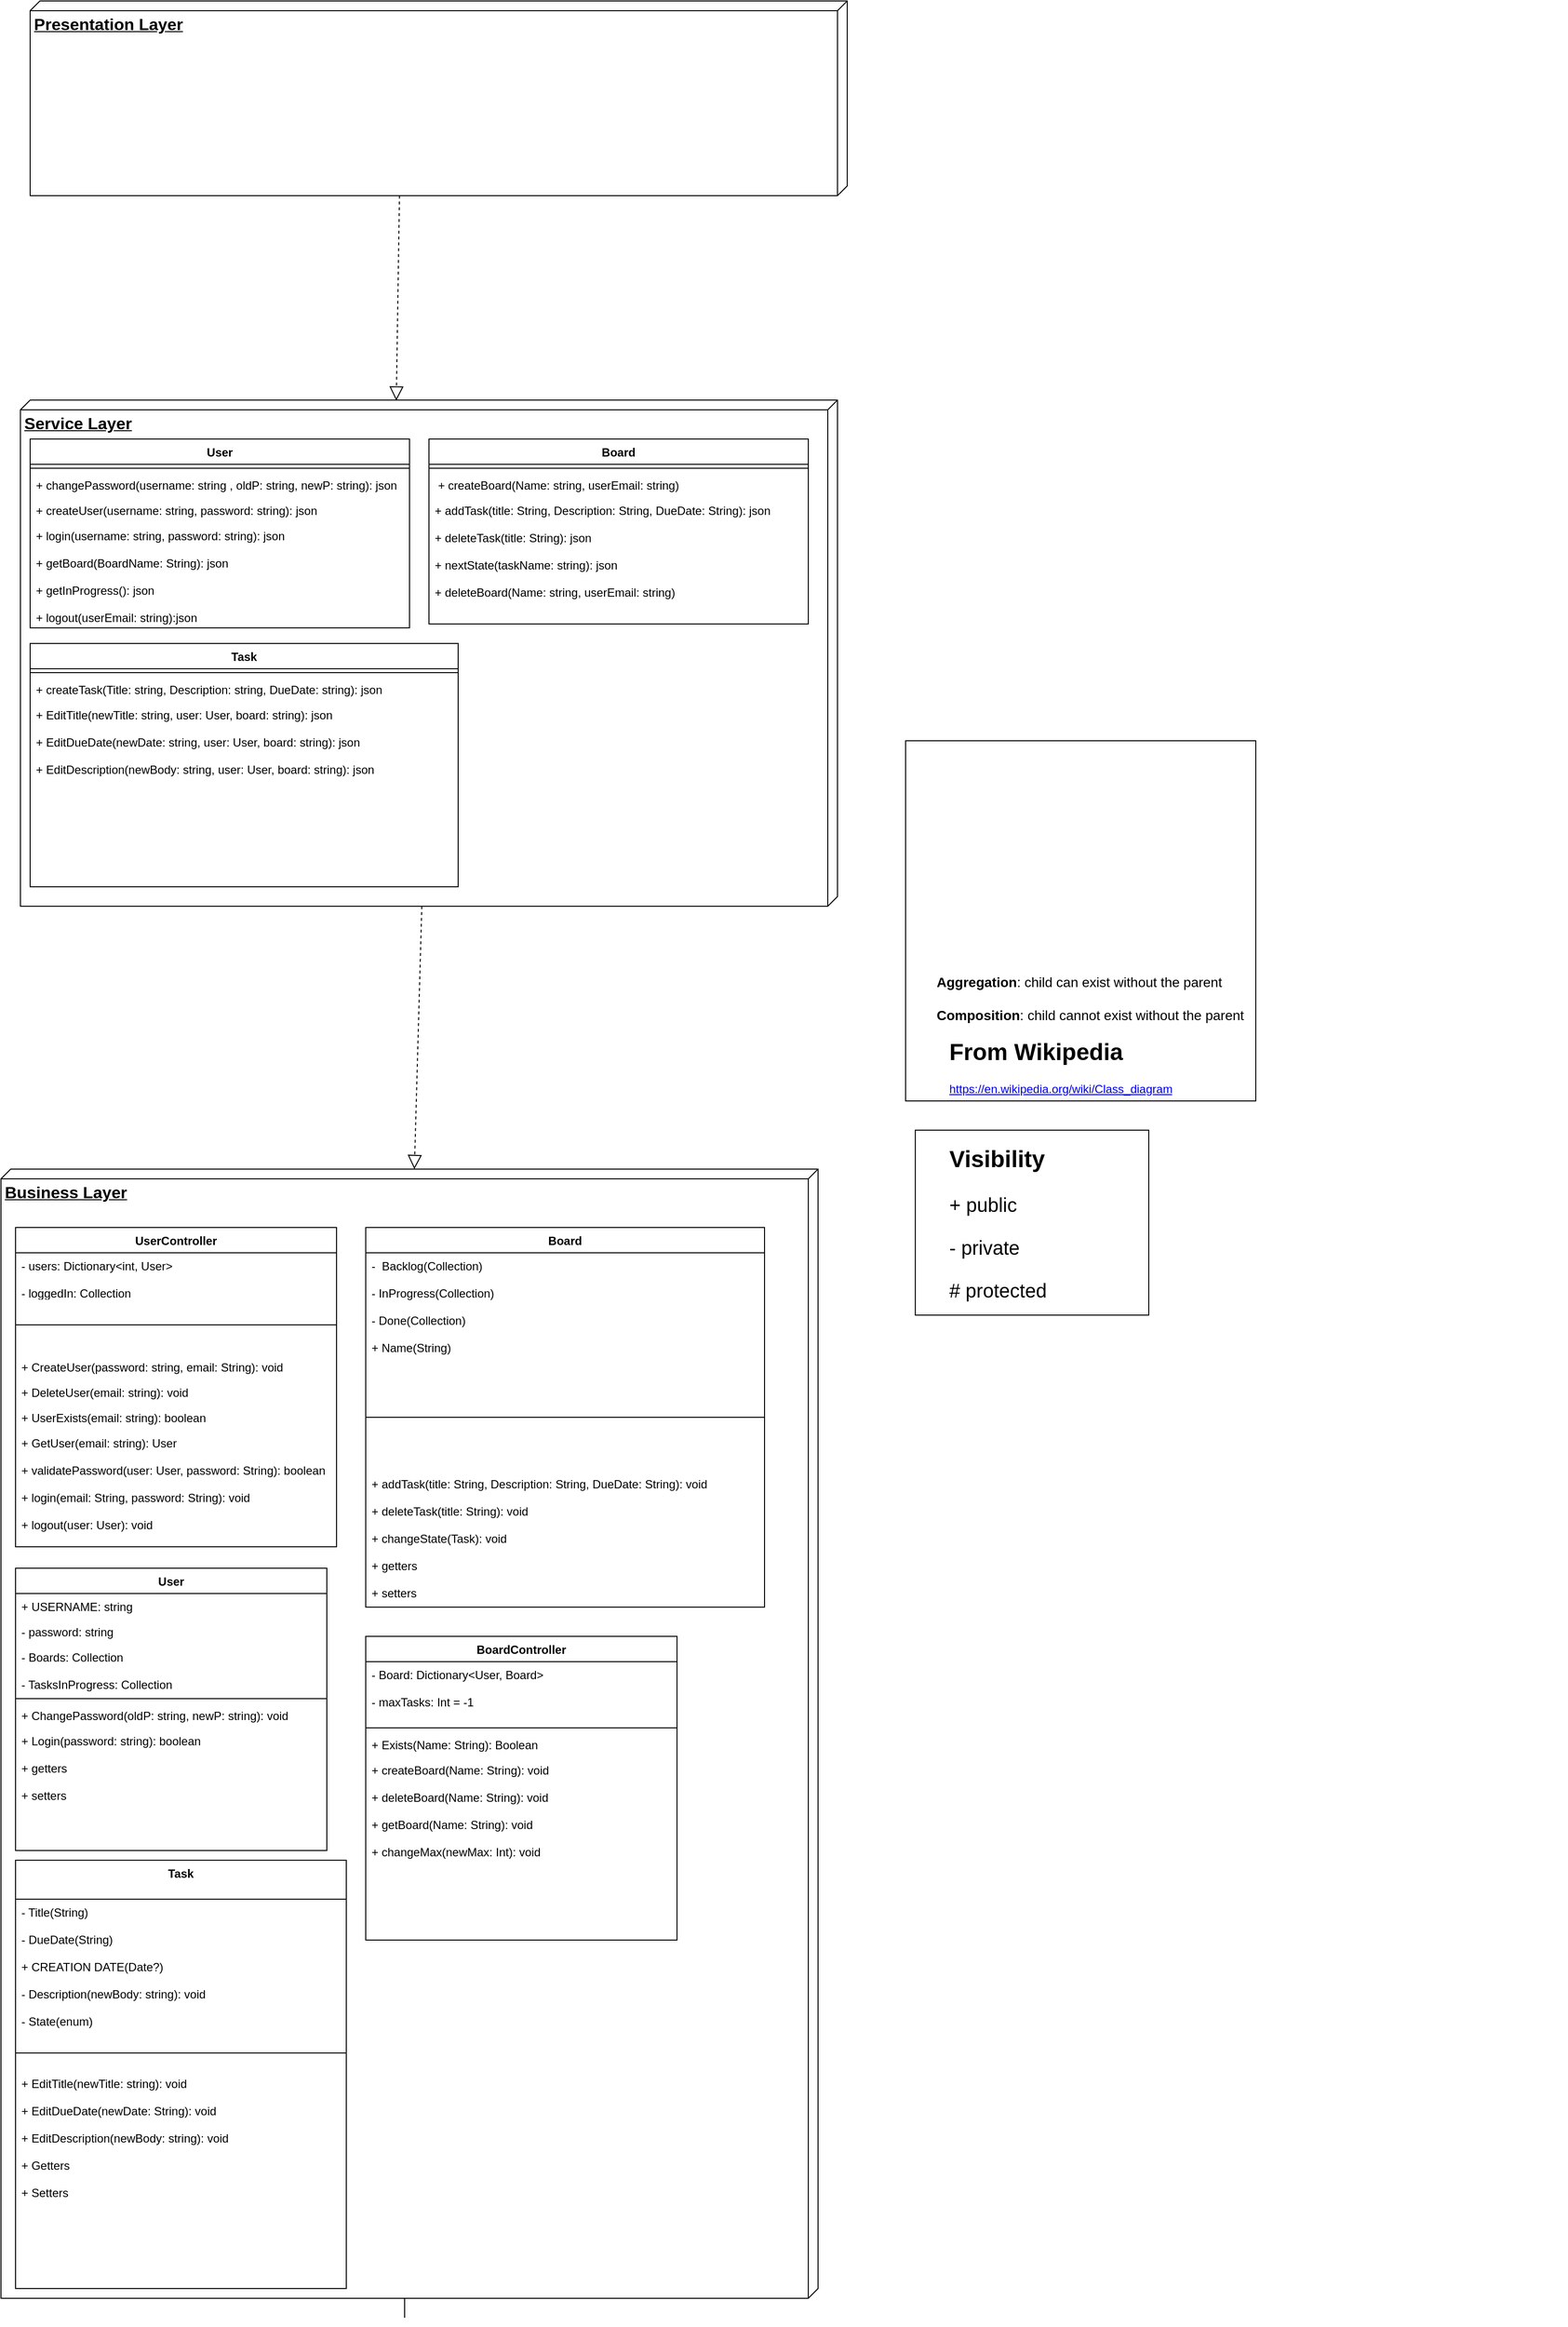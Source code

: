 <mxfile version="17.4.5" type="google"><diagram id="O67-2u_-2TFcaJubvXcG" name="Ver.1"><mxGraphModel grid="1" page="1" gridSize="10" guides="1" tooltips="1" connect="1" arrows="1" fold="1" pageScale="1" pageWidth="850" pageHeight="1100" math="0" shadow="0"><root><mxCell id="VBnZpKVaB1zCFPe9Uqqp-0"/><mxCell id="VBnZpKVaB1zCFPe9Uqqp-1" parent="VBnZpKVaB1zCFPe9Uqqp-0"/><mxCell id="VBnZpKVaB1zCFPe9Uqqp-2" value="&lt;b&gt;Presentation Layer&lt;/b&gt;" style="verticalAlign=top;align=left;spacingTop=8;spacingLeft=2;spacingRight=12;shape=cube;size=10;direction=south;fontStyle=4;html=1;fontSize=17;" vertex="1" parent="VBnZpKVaB1zCFPe9Uqqp-1"><mxGeometry x="410" y="-560" width="840" height="200" as="geometry"/></mxCell><mxCell id="VBnZpKVaB1zCFPe9Uqqp-3" value="" style="group" vertex="1" connectable="0" parent="VBnZpKVaB1zCFPe9Uqqp-1"><mxGeometry x="1320" y="280" width="670" height="290" as="geometry"/></mxCell><mxCell id="VBnZpKVaB1zCFPe9Uqqp-4" value="" style="group;fillColor=#ffffff;strokeColor=#000000;" vertex="1" connectable="0" parent="VBnZpKVaB1zCFPe9Uqqp-3"><mxGeometry x="-10" y="-80" width="360" height="370" as="geometry"/></mxCell><mxCell id="VBnZpKVaB1zCFPe9Uqqp-5" value="" style="shape=image;imageAspect=0;aspect=fixed;verticalLabelPosition=bottom;verticalAlign=top;image=https://upload.wikimedia.org/wikipedia/commons/thumb/9/93/Uml_classes_en.svg/450px-Uml_classes_en.svg.png;" vertex="1" parent="VBnZpKVaB1zCFPe9Uqqp-3"><mxGeometry y="-70" width="330" height="220" as="geometry"/></mxCell><mxCell id="VBnZpKVaB1zCFPe9Uqqp-6" value="&lt;h1&gt;From Wikipedia&lt;/h1&gt;&lt;p&gt;&lt;a href=&quot;https://en.wikipedia.org/wiki/Class_diagram&quot;&gt;https://en.wikipedia.org/wiki/Class_diagram&lt;/a&gt;&lt;br&gt;&lt;/p&gt;" style="text;html=1;strokeColor=none;fillColor=none;spacing=5;spacingTop=-20;whiteSpace=wrap;overflow=hidden;rounded=0;" vertex="1" parent="VBnZpKVaB1zCFPe9Uqqp-3"><mxGeometry x="30" y="220" width="240" height="70" as="geometry"/></mxCell><mxCell id="c9tkkdVJpIah6CWNsraX-0" value="&lt;font style=&quot;font-size: 14px&quot;&gt;&lt;b&gt;Aggregation&lt;/b&gt;: child can exist without the parent&lt;br&gt;&lt;br&gt;&lt;b&gt;Composition&lt;/b&gt;: child cannot exist without the parent&lt;br&gt;&lt;/font&gt;" style="text;html=1;align=left;verticalAlign=middle;resizable=0;points=[];autosize=1;" vertex="1" parent="VBnZpKVaB1zCFPe9Uqqp-3"><mxGeometry x="20" y="160" width="330" height="50" as="geometry"/></mxCell><mxCell id="VBnZpKVaB1zCFPe9Uqqp-7" value="&lt;h1&gt;Visibility&lt;/h1&gt;&lt;p style=&quot;font-size: 20px&quot;&gt;&lt;font style=&quot;font-size: 20px&quot;&gt;+ public&lt;/font&gt;&lt;/p&gt;&lt;p style=&quot;font-size: 20px&quot;&gt;&lt;font style=&quot;font-size: 20px&quot;&gt;- private&lt;/font&gt;&lt;/p&gt;&lt;p style=&quot;font-size: 20px&quot;&gt;&lt;font style=&quot;font-size: 20px&quot;&gt;# protected&lt;/font&gt;&lt;/p&gt;" style="text;html=1;strokeColor=#000000;fillColor=#ffffff;spacing=5;spacingTop=-10;whiteSpace=wrap;overflow=hidden;rounded=0;spacingLeft=30;spacingBottom=0;" vertex="1" parent="VBnZpKVaB1zCFPe9Uqqp-1"><mxGeometry x="1320" y="600" width="240" height="190" as="geometry"/></mxCell><mxCell id="VCOVIceK8ll0AGZbfNnU-10" style="edgeStyle=orthogonalEdgeStyle;rounded=0;orthogonalLoop=1;jettySize=auto;html=1;exitX=0;exitY=0;exitDx=1000;exitDy=425;exitPerimeter=0;" edge="1" parent="VBnZpKVaB1zCFPe9Uqqp-1" source="VBnZpKVaB1zCFPe9Uqqp-8"><mxGeometry relative="1" as="geometry"><mxPoint x="795" y="1700" as="targetPoint"/></mxGeometry></mxCell><mxCell id="VBnZpKVaB1zCFPe9Uqqp-8" value="Business Layer" style="verticalAlign=top;align=left;spacingTop=8;spacingLeft=2;spacingRight=12;shape=cube;size=10;direction=south;fontStyle=5;html=1;fontSize=17;" vertex="1" parent="VBnZpKVaB1zCFPe9Uqqp-1"><mxGeometry x="380" y="640" width="840" height="1160" as="geometry"/></mxCell><mxCell id="VBnZpKVaB1zCFPe9Uqqp-48" value="&lt;b&gt;Service Layer&lt;/b&gt;" style="verticalAlign=top;align=left;spacingTop=8;spacingLeft=2;spacingRight=12;shape=cube;size=10;direction=south;fontStyle=4;html=1;fontSize=17;" vertex="1" parent="VBnZpKVaB1zCFPe9Uqqp-1"><mxGeometry x="400" y="-150" width="840" height="520" as="geometry"/></mxCell><mxCell id="9H-HSCi87pN9iO-kwYla-4" value="User" style="swimlane;fontStyle=1;align=center;verticalAlign=top;childLayout=stackLayout;horizontal=1;startSize=26;horizontalStack=0;resizeParent=1;resizeParentMax=0;resizeLast=0;collapsible=1;marginBottom=0;" vertex="1" parent="VBnZpKVaB1zCFPe9Uqqp-1"><mxGeometry x="410" y="-110" width="390" height="194" as="geometry"/></mxCell><mxCell id="9H-HSCi87pN9iO-kwYla-6" value="" style="line;strokeWidth=1;fillColor=none;align=left;verticalAlign=middle;spacingTop=-1;spacingLeft=3;spacingRight=3;rotatable=0;labelPosition=right;points=[];portConstraint=eastwest;" vertex="1" parent="9H-HSCi87pN9iO-kwYla-4"><mxGeometry y="26" width="390" height="8" as="geometry"/></mxCell><mxCell id="9H-HSCi87pN9iO-kwYla-7" value="+ changePassword(username: string , oldP: string, newP: string): json" style="text;strokeColor=none;fillColor=none;align=left;verticalAlign=top;spacingLeft=4;spacingRight=4;overflow=hidden;rotatable=0;points=[[0,0.5],[1,0.5]];portConstraint=eastwest;" vertex="1" parent="9H-HSCi87pN9iO-kwYla-4"><mxGeometry y="34" width="390" height="26" as="geometry"/></mxCell><mxCell id="9H-HSCi87pN9iO-kwYla-8" value="+ createUser(username: string, password: string): json" style="text;strokeColor=none;fillColor=none;align=left;verticalAlign=top;spacingLeft=4;spacingRight=4;overflow=hidden;rotatable=0;points=[[0,0.5],[1,0.5]];portConstraint=eastwest;" vertex="1" parent="9H-HSCi87pN9iO-kwYla-4"><mxGeometry y="60" width="390" height="26" as="geometry"/></mxCell><mxCell id="9H-HSCi87pN9iO-kwYla-28" value="+ login(username: string, password: string): json&#10;&#10;+ getBoard(BoardName: String): json&#10;&#10;+ getInProgress(): json&#10;&#10;+ logout(userEmail: string):json" style="text;strokeColor=none;fillColor=none;align=left;verticalAlign=top;spacingLeft=4;spacingRight=4;overflow=hidden;rotatable=0;points=[[0,0.5],[1,0.5]];portConstraint=eastwest;" vertex="1" parent="9H-HSCi87pN9iO-kwYla-4"><mxGeometry y="86" width="390" height="108" as="geometry"/></mxCell><mxCell id="9H-HSCi87pN9iO-kwYla-9" value="Board" style="swimlane;fontStyle=1;align=center;verticalAlign=top;childLayout=stackLayout;horizontal=1;startSize=26;horizontalStack=0;resizeParent=1;resizeParentMax=0;resizeLast=0;collapsible=1;marginBottom=0;" vertex="1" parent="VBnZpKVaB1zCFPe9Uqqp-1"><mxGeometry x="820" y="-110" width="390" height="190" as="geometry"/></mxCell><mxCell id="9H-HSCi87pN9iO-kwYla-10" value="" style="line;strokeWidth=1;fillColor=none;align=left;verticalAlign=middle;spacingTop=-1;spacingLeft=3;spacingRight=3;rotatable=0;labelPosition=right;points=[];portConstraint=eastwest;" vertex="1" parent="9H-HSCi87pN9iO-kwYla-9"><mxGeometry y="26" width="390" height="8" as="geometry"/></mxCell><mxCell id="9H-HSCi87pN9iO-kwYla-11" value=" + createBoard(Name: string, userEmail: string)&#10;&#10;&#10;&#10;&#10;&#10;&#10;" style="text;strokeColor=none;fillColor=none;align=left;verticalAlign=top;spacingLeft=4;spacingRight=4;overflow=hidden;rotatable=0;points=[[0,0.5],[1,0.5]];portConstraint=eastwest;" vertex="1" parent="9H-HSCi87pN9iO-kwYla-9"><mxGeometry y="34" width="390" height="26" as="geometry"/></mxCell><mxCell id="9H-HSCi87pN9iO-kwYla-12" value="+ addTask(title: String, Description: String, DueDate: String): json&#10;&#10;+ deleteTask(title: String): json&#10;&#10;+ nextState(taskName: string): json&#10;&#10;+ deleteBoard(Name: string, userEmail: string)" style="text;strokeColor=none;fillColor=none;align=left;verticalAlign=top;spacingLeft=4;spacingRight=4;overflow=hidden;rotatable=0;points=[[0,0.5],[1,0.5]];portConstraint=eastwest;" vertex="1" parent="9H-HSCi87pN9iO-kwYla-9"><mxGeometry y="60" width="390" height="130" as="geometry"/></mxCell><mxCell id="9H-HSCi87pN9iO-kwYla-13" value="User" style="swimlane;fontStyle=1;align=center;verticalAlign=top;childLayout=stackLayout;horizontal=1;startSize=26;horizontalStack=0;resizeParent=1;resizeParentMax=0;resizeLast=0;collapsible=1;marginBottom=0;" vertex="1" parent="VBnZpKVaB1zCFPe9Uqqp-1"><mxGeometry x="395" y="1050" width="320" height="290" as="geometry"/></mxCell><mxCell id="9H-HSCi87pN9iO-kwYla-15" value="+ USERNAME: string" style="text;strokeColor=none;fillColor=none;align=left;verticalAlign=top;spacingLeft=4;spacingRight=4;overflow=hidden;rotatable=0;points=[[0,0.5],[1,0.5]];portConstraint=eastwest;" vertex="1" parent="9H-HSCi87pN9iO-kwYla-13"><mxGeometry y="26" width="320" height="26" as="geometry"/></mxCell><mxCell id="9H-HSCi87pN9iO-kwYla-27" value="- password: string" style="text;strokeColor=none;fillColor=none;align=left;verticalAlign=top;spacingLeft=4;spacingRight=4;overflow=hidden;rotatable=0;points=[[0,0.5],[1,0.5]];portConstraint=eastwest;" vertex="1" parent="9H-HSCi87pN9iO-kwYla-13"><mxGeometry y="52" width="320" height="26" as="geometry"/></mxCell><mxCell id="9H-HSCi87pN9iO-kwYla-29" value="- Boards: Collection&#10;&#10;- TasksInProgress: Collection" style="text;strokeColor=none;fillColor=none;align=left;verticalAlign=top;spacingLeft=4;spacingRight=4;overflow=hidden;rotatable=0;points=[[0,0.5],[1,0.5]];portConstraint=eastwest;" vertex="1" parent="9H-HSCi87pN9iO-kwYla-13"><mxGeometry y="78" width="320" height="52" as="geometry"/></mxCell><mxCell id="9H-HSCi87pN9iO-kwYla-14" value="" style="line;strokeWidth=1;fillColor=none;align=left;verticalAlign=middle;spacingTop=-1;spacingLeft=3;spacingRight=3;rotatable=0;labelPosition=right;points=[];portConstraint=eastwest;" vertex="1" parent="9H-HSCi87pN9iO-kwYla-13"><mxGeometry y="130" width="320" height="8" as="geometry"/></mxCell><mxCell id="9H-HSCi87pN9iO-kwYla-17" value="+ ChangePassword(oldP: string, newP: string): void" style="text;strokeColor=none;fillColor=none;align=left;verticalAlign=top;spacingLeft=4;spacingRight=4;overflow=hidden;rotatable=0;points=[[0,0.5],[1,0.5]];portConstraint=eastwest;" vertex="1" parent="9H-HSCi87pN9iO-kwYla-13"><mxGeometry y="138" width="320" height="26" as="geometry"/></mxCell><mxCell id="9H-HSCi87pN9iO-kwYla-38" value="+ Login(password: string): boolean&#10;&#10;+ getters&#10;&#10;+ setters" style="text;strokeColor=none;fillColor=none;align=left;verticalAlign=top;spacingLeft=4;spacingRight=4;overflow=hidden;rotatable=0;points=[[0,0.5],[1,0.5]];portConstraint=eastwest;" vertex="1" parent="9H-HSCi87pN9iO-kwYla-13"><mxGeometry y="164" width="320" height="126" as="geometry"/></mxCell><mxCell id="9H-HSCi87pN9iO-kwYla-18" value="Board" style="swimlane;fontStyle=1;align=center;verticalAlign=top;childLayout=stackLayout;horizontal=1;startSize=26;horizontalStack=0;resizeParent=1;resizeParentMax=0;resizeLast=0;collapsible=1;marginBottom=0;" vertex="1" parent="VBnZpKVaB1zCFPe9Uqqp-1"><mxGeometry x="755" y="700" width="410" height="390" as="geometry"/></mxCell><mxCell id="VCOVIceK8ll0AGZbfNnU-1" value="-  Backlog(Collection)&#10;&#10;- InProgress(Collection)&#10;&#10;- Done(Collection)&#10;&#10;+ Name(String)" style="text;strokeColor=none;fillColor=none;align=left;verticalAlign=top;spacingLeft=4;spacingRight=4;overflow=hidden;rotatable=0;points=[[0,0.5],[1,0.5]];portConstraint=eastwest;" vertex="1" parent="9H-HSCi87pN9iO-kwYla-18"><mxGeometry y="26" width="410" height="114" as="geometry"/></mxCell><mxCell id="9H-HSCi87pN9iO-kwYla-19" value="" style="line;strokeWidth=1;fillColor=none;align=left;verticalAlign=middle;spacingTop=-1;spacingLeft=3;spacingRight=3;rotatable=0;labelPosition=right;points=[];portConstraint=eastwest;" vertex="1" parent="9H-HSCi87pN9iO-kwYla-18"><mxGeometry y="140" width="410" height="110" as="geometry"/></mxCell><mxCell id="9H-HSCi87pN9iO-kwYla-20" value="+ addTask(title: String, Description: String, DueDate: String): void&#10;&#10;+ deleteTask(title: String): void&#10;&#10;+ changeState(Task): void&#10;&#10;+ getters&#10;&#10;+ setters" style="text;strokeColor=none;fillColor=none;align=left;verticalAlign=top;spacingLeft=4;spacingRight=4;overflow=hidden;rotatable=0;points=[[0,0.5],[1,0.5]];portConstraint=eastwest;" vertex="1" parent="9H-HSCi87pN9iO-kwYla-18"><mxGeometry y="250" width="410" height="140" as="geometry"/></mxCell><mxCell id="9H-HSCi87pN9iO-kwYla-22" value="Task" style="swimlane;fontStyle=1;align=center;verticalAlign=top;childLayout=stackLayout;horizontal=1;startSize=40;horizontalStack=0;resizeParent=1;resizeParentMax=0;resizeLast=0;collapsible=1;marginBottom=0;" vertex="1" parent="VBnZpKVaB1zCFPe9Uqqp-1"><mxGeometry x="395" y="1350" width="340" height="440" as="geometry"/></mxCell><mxCell id="VCOVIceK8ll0AGZbfNnU-0" value="- Title(String)&#10;&#10;- DueDate(String)&#10;&#10;+ CREATION DATE(Date?)&#10;&#10;- Description(newBody: string): void&#10;&#10;- State(enum)" style="text;strokeColor=none;fillColor=none;align=left;verticalAlign=top;spacingLeft=4;spacingRight=4;overflow=hidden;rotatable=0;points=[[0,0.5],[1,0.5]];portConstraint=eastwest;" vertex="1" parent="9H-HSCi87pN9iO-kwYla-22"><mxGeometry y="40" width="340" height="140" as="geometry"/></mxCell><mxCell id="9H-HSCi87pN9iO-kwYla-23" value="" style="line;strokeWidth=1;fillColor=none;align=left;verticalAlign=middle;spacingTop=-1;spacingLeft=3;spacingRight=3;rotatable=0;labelPosition=right;points=[];portConstraint=eastwest;" vertex="1" parent="9H-HSCi87pN9iO-kwYla-22"><mxGeometry y="180" width="340" height="36" as="geometry"/></mxCell><mxCell id="9H-HSCi87pN9iO-kwYla-25" value="+ EditTitle(newTitle: string): void&#10;&#10;+ EditDueDate(newDate: String): void&#10;&#10;+ EditDescription(newBody: string): void &#10;&#10;+ Getters&#10;&#10;+ Setters" style="text;strokeColor=none;fillColor=none;align=left;verticalAlign=top;spacingLeft=4;spacingRight=4;overflow=hidden;rotatable=0;points=[[0,0.5],[1,0.5]];portConstraint=eastwest;" vertex="1" parent="9H-HSCi87pN9iO-kwYla-22"><mxGeometry y="216" width="340" height="224" as="geometry"/></mxCell><mxCell id="9H-HSCi87pN9iO-kwYla-30" value="UserController" style="swimlane;fontStyle=1;align=center;verticalAlign=top;childLayout=stackLayout;horizontal=1;startSize=26;horizontalStack=0;resizeParent=1;resizeParentMax=0;resizeLast=0;collapsible=1;marginBottom=0;" vertex="1" parent="VBnZpKVaB1zCFPe9Uqqp-1"><mxGeometry x="395" y="700" width="330" height="328" as="geometry"/></mxCell><mxCell id="9H-HSCi87pN9iO-kwYla-31" value="- users: Dictionary&lt;int, User&gt; &#10;&#10;- loggedIn: Collection" style="text;strokeColor=none;fillColor=none;align=left;verticalAlign=top;spacingLeft=4;spacingRight=4;overflow=hidden;rotatable=0;points=[[0,0.5],[1,0.5]];portConstraint=eastwest;" vertex="1" parent="9H-HSCi87pN9iO-kwYla-30"><mxGeometry y="26" width="330" height="44" as="geometry"/></mxCell><mxCell id="9H-HSCi87pN9iO-kwYla-34" value="" style="line;strokeWidth=1;fillColor=none;align=left;verticalAlign=middle;spacingTop=-1;spacingLeft=3;spacingRight=3;rotatable=0;labelPosition=right;points=[];portConstraint=eastwest;" vertex="1" parent="9H-HSCi87pN9iO-kwYla-30"><mxGeometry y="70" width="330" height="60" as="geometry"/></mxCell><mxCell id="9H-HSCi87pN9iO-kwYla-36" value="+ CreateUser(password: string, email: String): void" style="text;strokeColor=none;fillColor=none;align=left;verticalAlign=top;spacingLeft=4;spacingRight=4;overflow=hidden;rotatable=0;points=[[0,0.5],[1,0.5]];portConstraint=eastwest;" vertex="1" parent="9H-HSCi87pN9iO-kwYla-30"><mxGeometry y="130" width="330" height="26" as="geometry"/></mxCell><mxCell id="9H-HSCi87pN9iO-kwYla-37" value="+ DeleteUser(email: string): void" style="text;strokeColor=none;fillColor=none;align=left;verticalAlign=top;spacingLeft=4;spacingRight=4;overflow=hidden;rotatable=0;points=[[0,0.5],[1,0.5]];portConstraint=eastwest;" vertex="1" parent="9H-HSCi87pN9iO-kwYla-30"><mxGeometry y="156" width="330" height="26" as="geometry"/></mxCell><mxCell id="9H-HSCi87pN9iO-kwYla-39" value="+ UserExists(email: string): boolean" style="text;strokeColor=none;fillColor=none;align=left;verticalAlign=top;spacingLeft=4;spacingRight=4;overflow=hidden;rotatable=0;points=[[0,0.5],[1,0.5]];portConstraint=eastwest;" vertex="1" parent="9H-HSCi87pN9iO-kwYla-30"><mxGeometry y="182" width="330" height="26" as="geometry"/></mxCell><mxCell id="9H-HSCi87pN9iO-kwYla-40" value="+ GetUser(email: string): User&#10;&#10;+ validatePassword(user: User, password: String): boolean&#10;&#10;+ login(email: String, password: String): void&#10;&#10;+ logout(user: User): void" style="text;strokeColor=none;fillColor=none;align=left;verticalAlign=top;spacingLeft=4;spacingRight=4;overflow=hidden;rotatable=0;points=[[0,0.5],[1,0.5]];portConstraint=eastwest;" vertex="1" parent="9H-HSCi87pN9iO-kwYla-30"><mxGeometry y="208" width="330" height="120" as="geometry"/></mxCell><mxCell id="VCOVIceK8ll0AGZbfNnU-2" value="BoardController" style="swimlane;fontStyle=1;align=center;verticalAlign=top;childLayout=stackLayout;horizontal=1;startSize=26;horizontalStack=0;resizeParent=1;resizeParentMax=0;resizeLast=0;collapsible=1;marginBottom=0;" vertex="1" parent="VBnZpKVaB1zCFPe9Uqqp-1"><mxGeometry x="755" y="1120" width="320" height="312" as="geometry"/></mxCell><mxCell id="VCOVIceK8ll0AGZbfNnU-3" value="- Board: Dictionary&lt;User, Board&gt;&#10;&#10;- maxTasks: Int = -1" style="text;strokeColor=none;fillColor=none;align=left;verticalAlign=top;spacingLeft=4;spacingRight=4;overflow=hidden;rotatable=0;points=[[0,0.5],[1,0.5]];portConstraint=eastwest;" vertex="1" parent="VCOVIceK8ll0AGZbfNnU-2"><mxGeometry y="26" width="320" height="64" as="geometry"/></mxCell><mxCell id="VCOVIceK8ll0AGZbfNnU-6" value="" style="line;strokeWidth=1;fillColor=none;align=left;verticalAlign=middle;spacingTop=-1;spacingLeft=3;spacingRight=3;rotatable=0;labelPosition=right;points=[];portConstraint=eastwest;" vertex="1" parent="VCOVIceK8ll0AGZbfNnU-2"><mxGeometry y="90" width="320" height="8" as="geometry"/></mxCell><mxCell id="VCOVIceK8ll0AGZbfNnU-7" value="+ Exists(Name: String): Boolean" style="text;strokeColor=none;fillColor=none;align=left;verticalAlign=top;spacingLeft=4;spacingRight=4;overflow=hidden;rotatable=0;points=[[0,0.5],[1,0.5]];portConstraint=eastwest;" vertex="1" parent="VCOVIceK8ll0AGZbfNnU-2"><mxGeometry y="98" width="320" height="26" as="geometry"/></mxCell><mxCell id="VCOVIceK8ll0AGZbfNnU-8" value="+ createBoard(Name: String): void&#10;&#10;+ deleteBoard(Name: String): void&#10;&#10;+ getBoard(Name: String): void&#10;&#10;+ changeMax(newMax: Int): void&#10;&#10;" style="text;strokeColor=none;fillColor=none;align=left;verticalAlign=top;spacingLeft=4;spacingRight=4;overflow=hidden;rotatable=0;points=[[0,0.5],[1,0.5]];portConstraint=eastwest;" vertex="1" parent="VCOVIceK8ll0AGZbfNnU-2"><mxGeometry y="124" width="320" height="188" as="geometry"/></mxCell><mxCell id="Zs_oA2wujTCMSHGHXkyl-0" value="Task" style="swimlane;fontStyle=1;align=center;verticalAlign=top;childLayout=stackLayout;horizontal=1;startSize=26;horizontalStack=0;resizeParent=1;resizeParentMax=0;resizeLast=0;collapsible=1;marginBottom=0;" vertex="1" parent="VBnZpKVaB1zCFPe9Uqqp-1"><mxGeometry x="410" y="100" width="440" height="250" as="geometry"/></mxCell><mxCell id="Zs_oA2wujTCMSHGHXkyl-1" value="" style="line;strokeWidth=1;fillColor=none;align=left;verticalAlign=middle;spacingTop=-1;spacingLeft=3;spacingRight=3;rotatable=0;labelPosition=right;points=[];portConstraint=eastwest;" vertex="1" parent="Zs_oA2wujTCMSHGHXkyl-0"><mxGeometry y="26" width="440" height="8" as="geometry"/></mxCell><mxCell id="Zs_oA2wujTCMSHGHXkyl-2" value="+ createTask(Title: string, Description: string, DueDate: string): json" style="text;strokeColor=none;fillColor=none;align=left;verticalAlign=top;spacingLeft=4;spacingRight=4;overflow=hidden;rotatable=0;points=[[0,0.5],[1,0.5]];portConstraint=eastwest;" vertex="1" parent="Zs_oA2wujTCMSHGHXkyl-0"><mxGeometry y="34" width="440" height="26" as="geometry"/></mxCell><mxCell id="Zs_oA2wujTCMSHGHXkyl-3" value="+ EditTitle(newTitle: string, user: User, board: string): json&#10;&#10;+ EditDueDate(newDate: string, user: User, board: string): json&#10;&#10;+ EditDescription(newBody: string, user: User, board: string): json&#10;" style="text;strokeColor=none;fillColor=none;align=left;verticalAlign=top;spacingLeft=4;spacingRight=4;overflow=hidden;rotatable=0;points=[[0,0.5],[1,0.5]];portConstraint=eastwest;" vertex="1" parent="Zs_oA2wujTCMSHGHXkyl-0"><mxGeometry y="60" width="440" height="190" as="geometry"/></mxCell><mxCell id="Zs_oA2wujTCMSHGHXkyl-8" value="" style="endArrow=block;dashed=1;endFill=0;endSize=12;html=1;rounded=0;exitX=1;exitY=0.548;exitDx=0;exitDy=0;exitPerimeter=0;entryX=0.001;entryY=0.54;entryDx=0;entryDy=0;entryPerimeter=0;" edge="1" parent="VBnZpKVaB1zCFPe9Uqqp-1" source="VBnZpKVaB1zCFPe9Uqqp-2" target="VBnZpKVaB1zCFPe9Uqqp-48"><mxGeometry width="160" relative="1" as="geometry"><mxPoint x="770" y="-210" as="sourcePoint"/><mxPoint x="930" y="-210" as="targetPoint"/></mxGeometry></mxCell><mxCell id="Zs_oA2wujTCMSHGHXkyl-9" value="" style="endArrow=block;dashed=1;endFill=0;endSize=12;html=1;rounded=0;entryX=0;entryY=0;entryDx=0;entryDy=415;entryPerimeter=0;" edge="1" parent="VBnZpKVaB1zCFPe9Uqqp-1" source="VBnZpKVaB1zCFPe9Uqqp-48" target="VBnZpKVaB1zCFPe9Uqqp-8"><mxGeometry width="160" relative="1" as="geometry"><mxPoint x="826.8" y="509.48" as="sourcePoint"/><mxPoint x="773.2" y="640" as="targetPoint"/></mxGeometry></mxCell></root></mxGraphModel></diagram></mxfile>